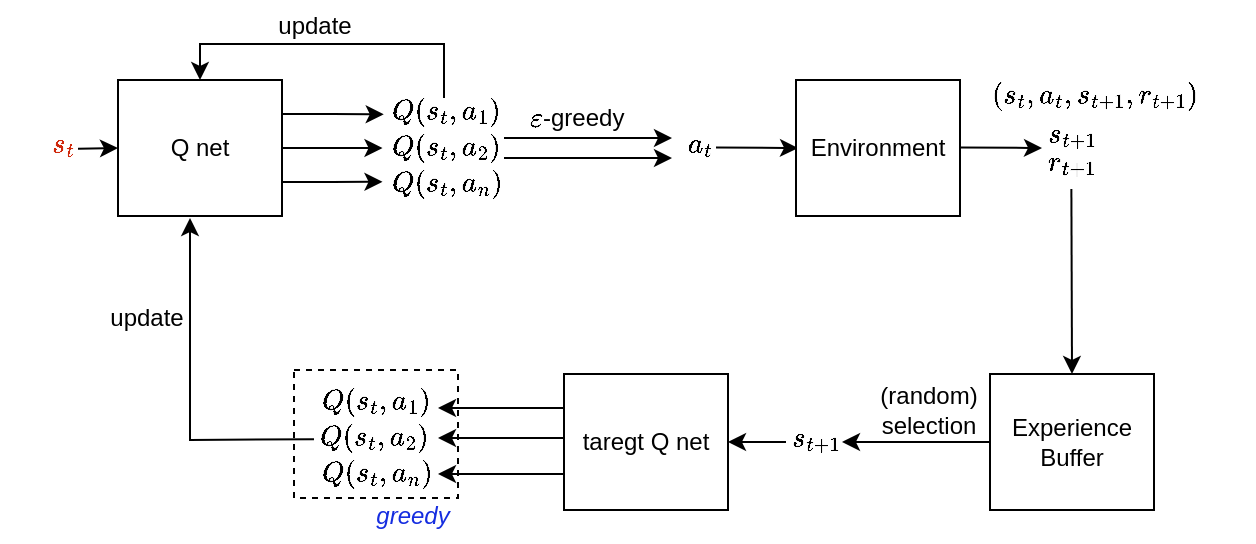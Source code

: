 <mxfile version="23.1.2" type="github">
  <diagram name="Page-1" id="eUT3TotBeH0gQY_ODtPI">
    <mxGraphModel dx="735" dy="604" grid="0" gridSize="10" guides="1" tooltips="1" connect="1" arrows="1" fold="1" page="1" pageScale="1" pageWidth="827" pageHeight="1169" math="1" shadow="0">
      <root>
        <mxCell id="0" />
        <mxCell id="1" parent="0" />
        <mxCell id="1NA7Qt4Q6Ns7mwMYtdbk-1" value="&lt;font color=&quot;#cf290c&quot;&gt;$$s_t$$&lt;/font&gt;" style="text;html=1;align=center;verticalAlign=middle;resizable=0;points=[];autosize=1;strokeColor=none;fillColor=none;" vertex="1" parent="1">
          <mxGeometry x="55" y="151" width="61" height="26" as="geometry" />
        </mxCell>
        <mxCell id="1NA7Qt4Q6Ns7mwMYtdbk-4" value="" style="endArrow=classic;html=1;rounded=0;" edge="1" parent="1">
          <mxGeometry width="50" height="50" relative="1" as="geometry">
            <mxPoint x="94.0" y="166.417" as="sourcePoint" />
            <mxPoint x="114" y="166" as="targetPoint" />
          </mxGeometry>
        </mxCell>
        <mxCell id="1NA7Qt4Q6Ns7mwMYtdbk-9" style="edgeStyle=orthogonalEdgeStyle;rounded=0;orthogonalLoop=1;jettySize=auto;html=1;exitX=1;exitY=0.25;exitDx=0;exitDy=0;" edge="1" parent="1" source="1NA7Qt4Q6Ns7mwMYtdbk-5">
          <mxGeometry relative="1" as="geometry">
            <mxPoint x="246.875" y="149.125" as="targetPoint" />
          </mxGeometry>
        </mxCell>
        <mxCell id="1NA7Qt4Q6Ns7mwMYtdbk-10" style="edgeStyle=orthogonalEdgeStyle;rounded=0;orthogonalLoop=1;jettySize=auto;html=1;" edge="1" parent="1" source="1NA7Qt4Q6Ns7mwMYtdbk-5">
          <mxGeometry relative="1" as="geometry">
            <mxPoint x="246.25" y="166.0" as="targetPoint" />
          </mxGeometry>
        </mxCell>
        <mxCell id="1NA7Qt4Q6Ns7mwMYtdbk-11" style="edgeStyle=orthogonalEdgeStyle;rounded=0;orthogonalLoop=1;jettySize=auto;html=1;exitX=1;exitY=0.75;exitDx=0;exitDy=0;" edge="1" parent="1" source="1NA7Qt4Q6Ns7mwMYtdbk-5">
          <mxGeometry relative="1" as="geometry">
            <mxPoint x="246.25" y="182.875" as="targetPoint" />
          </mxGeometry>
        </mxCell>
        <mxCell id="1NA7Qt4Q6Ns7mwMYtdbk-5" value="Q net" style="rounded=0;whiteSpace=wrap;html=1;" vertex="1" parent="1">
          <mxGeometry x="114" y="132" width="82" height="68" as="geometry" />
        </mxCell>
        <mxCell id="1NA7Qt4Q6Ns7mwMYtdbk-12" value="$$Q(s_t, a_1)$$" style="text;html=1;align=center;verticalAlign=middle;resizable=0;points=[];autosize=1;strokeColor=none;fillColor=none;" vertex="1" parent="1">
          <mxGeometry x="225" y="135" width="105" height="26" as="geometry" />
        </mxCell>
        <mxCell id="1NA7Qt4Q6Ns7mwMYtdbk-13" value="$$Q(s_t, a_2)$$" style="text;html=1;align=center;verticalAlign=middle;resizable=0;points=[];autosize=1;strokeColor=none;fillColor=none;" vertex="1" parent="1">
          <mxGeometry x="225" y="153" width="105" height="26" as="geometry" />
        </mxCell>
        <mxCell id="1NA7Qt4Q6Ns7mwMYtdbk-14" value="$$Q(s_t, a_n)$$" style="text;html=1;align=center;verticalAlign=middle;resizable=0;points=[];autosize=1;strokeColor=none;fillColor=none;" vertex="1" parent="1">
          <mxGeometry x="225" y="171" width="105" height="26" as="geometry" />
        </mxCell>
        <mxCell id="1NA7Qt4Q6Ns7mwMYtdbk-17" value="" style="endArrow=classic;html=1;rounded=0;entryX=0.5;entryY=0;entryDx=0;entryDy=0;" edge="1" parent="1" target="1NA7Qt4Q6Ns7mwMYtdbk-5">
          <mxGeometry width="50" height="50" relative="1" as="geometry">
            <mxPoint x="277" y="141" as="sourcePoint" />
            <mxPoint x="155" y="108" as="targetPoint" />
            <Array as="points">
              <mxPoint x="277" y="114" />
              <mxPoint x="217" y="114" />
              <mxPoint x="155" y="114" />
            </Array>
          </mxGeometry>
        </mxCell>
        <mxCell id="1NA7Qt4Q6Ns7mwMYtdbk-18" value="update" style="text;html=1;align=center;verticalAlign=middle;resizable=0;points=[];autosize=1;strokeColor=none;fillColor=none;" vertex="1" parent="1">
          <mxGeometry x="184" y="92" width="55" height="26" as="geometry" />
        </mxCell>
        <mxCell id="1NA7Qt4Q6Ns7mwMYtdbk-21" value="" style="endArrow=classic;html=1;rounded=0;" edge="1" parent="1">
          <mxGeometry width="50" height="50" relative="1" as="geometry">
            <mxPoint x="307" y="161" as="sourcePoint" />
            <mxPoint x="391" y="161" as="targetPoint" />
          </mxGeometry>
        </mxCell>
        <mxCell id="1NA7Qt4Q6Ns7mwMYtdbk-22" value="" style="endArrow=classic;html=1;rounded=0;" edge="1" parent="1">
          <mxGeometry width="50" height="50" relative="1" as="geometry">
            <mxPoint x="307" y="171" as="sourcePoint" />
            <mxPoint x="391" y="171" as="targetPoint" />
          </mxGeometry>
        </mxCell>
        <mxCell id="1NA7Qt4Q6Ns7mwMYtdbk-26" value="`\epsilon`-greedy" style="text;html=1;align=center;verticalAlign=middle;resizable=0;points=[];autosize=1;strokeColor=none;fillColor=none;" vertex="1" parent="1">
          <mxGeometry x="289" y="138" width="108" height="26" as="geometry" />
        </mxCell>
        <mxCell id="1NA7Qt4Q6Ns7mwMYtdbk-28" value="$$a_t$$" style="text;html=1;align=center;verticalAlign=middle;resizable=0;points=[];autosize=1;strokeColor=none;fillColor=none;" vertex="1" parent="1">
          <mxGeometry x="374" y="151" width="61" height="26" as="geometry" />
        </mxCell>
        <mxCell id="1NA7Qt4Q6Ns7mwMYtdbk-30" value="" style="endArrow=classic;html=1;rounded=0;" edge="1" parent="1">
          <mxGeometry width="50" height="50" relative="1" as="geometry">
            <mxPoint x="413" y="165.69" as="sourcePoint" />
            <mxPoint x="454" y="166" as="targetPoint" />
          </mxGeometry>
        </mxCell>
        <mxCell id="1NA7Qt4Q6Ns7mwMYtdbk-31" value="Environment" style="rounded=0;whiteSpace=wrap;html=1;" vertex="1" parent="1">
          <mxGeometry x="453" y="132" width="82" height="68" as="geometry" />
        </mxCell>
        <mxCell id="1NA7Qt4Q6Ns7mwMYtdbk-32" value="" style="endArrow=classic;html=1;rounded=0;" edge="1" parent="1">
          <mxGeometry width="50" height="50" relative="1" as="geometry">
            <mxPoint x="535" y="165.69" as="sourcePoint" />
            <mxPoint x="576" y="166" as="targetPoint" />
          </mxGeometry>
        </mxCell>
        <mxCell id="1NA7Qt4Q6Ns7mwMYtdbk-33" value="`s_{t+1}`&lt;br&gt;`r_{t+1}`" style="text;html=1;align=center;verticalAlign=middle;resizable=0;points=[];autosize=1;strokeColor=none;fillColor=none;" vertex="1" parent="1">
          <mxGeometry x="559" y="145.5" width="64" height="41" as="geometry" />
        </mxCell>
        <mxCell id="1NA7Qt4Q6Ns7mwMYtdbk-34" value="" style="endArrow=classic;html=1;rounded=0;" edge="1" parent="1">
          <mxGeometry width="50" height="50" relative="1" as="geometry">
            <mxPoint x="590.69" y="186.5" as="sourcePoint" />
            <mxPoint x="591" y="279" as="targetPoint" />
          </mxGeometry>
        </mxCell>
        <mxCell id="1NA7Qt4Q6Ns7mwMYtdbk-35" value="`(s_t, a_t, s_{t+1}, r_{t+1})`" style="text;html=1;align=center;verticalAlign=middle;resizable=0;points=[];autosize=1;strokeColor=none;fillColor=none;" vertex="1" parent="1">
          <mxGeometry x="522" y="127" width="160" height="26" as="geometry" />
        </mxCell>
        <mxCell id="1NA7Qt4Q6Ns7mwMYtdbk-37" style="edgeStyle=orthogonalEdgeStyle;rounded=0;orthogonalLoop=1;jettySize=auto;html=1;exitX=0;exitY=0.5;exitDx=0;exitDy=0;" edge="1" parent="1" source="1NA7Qt4Q6Ns7mwMYtdbk-36">
          <mxGeometry relative="1" as="geometry">
            <mxPoint x="476" y="313" as="targetPoint" />
          </mxGeometry>
        </mxCell>
        <mxCell id="1NA7Qt4Q6Ns7mwMYtdbk-36" value="Experience Buffer" style="rounded=0;whiteSpace=wrap;html=1;" vertex="1" parent="1">
          <mxGeometry x="550" y="279" width="82" height="68" as="geometry" />
        </mxCell>
        <mxCell id="1NA7Qt4Q6Ns7mwMYtdbk-38" value="(random) &lt;br&gt;selection" style="text;html=1;align=center;verticalAlign=middle;resizable=0;points=[];autosize=1;strokeColor=none;fillColor=none;" vertex="1" parent="1">
          <mxGeometry x="485" y="276" width="67" height="41" as="geometry" />
        </mxCell>
        <mxCell id="1NA7Qt4Q6Ns7mwMYtdbk-39" value="$$s_{t+1}$$" style="text;html=1;align=center;verticalAlign=middle;resizable=0;points=[];autosize=1;strokeColor=none;fillColor=none;" vertex="1" parent="1">
          <mxGeometry x="422" y="298" width="82" height="26" as="geometry" />
        </mxCell>
        <mxCell id="1NA7Qt4Q6Ns7mwMYtdbk-43" value="taregt Q net" style="rounded=0;whiteSpace=wrap;html=1;flipH=1;flipV=1;" vertex="1" parent="1">
          <mxGeometry x="337" y="279" width="82" height="68" as="geometry" />
        </mxCell>
        <mxCell id="1NA7Qt4Q6Ns7mwMYtdbk-62" value="" style="group" vertex="1" connectable="0" parent="1">
          <mxGeometry x="189" y="277" width="106" height="86" as="geometry" />
        </mxCell>
        <mxCell id="1NA7Qt4Q6Ns7mwMYtdbk-56" value="" style="rounded=0;whiteSpace=wrap;html=1;dashed=1;" vertex="1" parent="1NA7Qt4Q6Ns7mwMYtdbk-62">
          <mxGeometry x="13" width="82" height="64" as="geometry" />
        </mxCell>
        <mxCell id="1NA7Qt4Q6Ns7mwMYtdbk-53" value="$$Q(s_t, a_1)$$" style="text;html=1;align=center;verticalAlign=middle;resizable=0;points=[];autosize=1;strokeColor=none;fillColor=none;" vertex="1" parent="1NA7Qt4Q6Ns7mwMYtdbk-62">
          <mxGeometry x="1" y="3" width="105" height="26" as="geometry" />
        </mxCell>
        <mxCell id="1NA7Qt4Q6Ns7mwMYtdbk-54" value="$$Q(s_t, a_2)$$" style="text;html=1;align=center;verticalAlign=middle;resizable=0;points=[];autosize=1;strokeColor=none;fillColor=none;" vertex="1" parent="1NA7Qt4Q6Ns7mwMYtdbk-62">
          <mxGeometry y="21" width="105" height="26" as="geometry" />
        </mxCell>
        <mxCell id="1NA7Qt4Q6Ns7mwMYtdbk-55" value="$$Q(s_t, a_n)$$" style="text;html=1;align=center;verticalAlign=middle;resizable=0;points=[];autosize=1;strokeColor=none;fillColor=none;" vertex="1" parent="1NA7Qt4Q6Ns7mwMYtdbk-62">
          <mxGeometry x="1" y="39" width="105" height="26" as="geometry" />
        </mxCell>
        <mxCell id="1NA7Qt4Q6Ns7mwMYtdbk-57" value="&lt;font color=&quot;#152de0&quot;&gt;&lt;i&gt;greedy&lt;/i&gt;&lt;/font&gt;" style="text;html=1;align=center;verticalAlign=middle;resizable=0;points=[];autosize=1;strokeColor=none;fillColor=none;" vertex="1" parent="1NA7Qt4Q6Ns7mwMYtdbk-62">
          <mxGeometry x="44" y="60" width="55" height="26" as="geometry" />
        </mxCell>
        <mxCell id="1NA7Qt4Q6Ns7mwMYtdbk-63" style="edgeStyle=orthogonalEdgeStyle;rounded=0;orthogonalLoop=1;jettySize=auto;html=1;exitX=0;exitY=0.25;exitDx=0;exitDy=0;" edge="1" parent="1" source="1NA7Qt4Q6Ns7mwMYtdbk-43">
          <mxGeometry relative="1" as="geometry">
            <mxPoint x="274" y="296" as="targetPoint" />
          </mxGeometry>
        </mxCell>
        <mxCell id="1NA7Qt4Q6Ns7mwMYtdbk-64" style="edgeStyle=orthogonalEdgeStyle;rounded=0;orthogonalLoop=1;jettySize=auto;html=1;exitX=0;exitY=0.25;exitDx=0;exitDy=0;" edge="1" parent="1">
          <mxGeometry relative="1" as="geometry">
            <mxPoint x="337" y="311" as="sourcePoint" />
            <mxPoint x="274" y="311" as="targetPoint" />
          </mxGeometry>
        </mxCell>
        <mxCell id="1NA7Qt4Q6Ns7mwMYtdbk-65" style="edgeStyle=orthogonalEdgeStyle;rounded=0;orthogonalLoop=1;jettySize=auto;html=1;exitX=0;exitY=0.25;exitDx=0;exitDy=0;" edge="1" parent="1">
          <mxGeometry relative="1" as="geometry">
            <mxPoint x="337" y="329" as="sourcePoint" />
            <mxPoint x="274" y="329" as="targetPoint" />
          </mxGeometry>
        </mxCell>
        <mxCell id="1NA7Qt4Q6Ns7mwMYtdbk-66" style="edgeStyle=orthogonalEdgeStyle;rounded=0;orthogonalLoop=1;jettySize=auto;html=1;" edge="1" parent="1">
          <mxGeometry relative="1" as="geometry">
            <mxPoint x="448" y="313" as="sourcePoint" />
            <mxPoint x="419" y="312.69" as="targetPoint" />
          </mxGeometry>
        </mxCell>
        <mxCell id="1NA7Qt4Q6Ns7mwMYtdbk-67" value="" style="endArrow=classic;html=1;rounded=0;" edge="1" parent="1">
          <mxGeometry width="50" height="50" relative="1" as="geometry">
            <mxPoint x="212" y="311.608" as="sourcePoint" />
            <mxPoint x="150" y="201" as="targetPoint" />
            <Array as="points">
              <mxPoint x="150" y="312" />
            </Array>
          </mxGeometry>
        </mxCell>
        <mxCell id="1NA7Qt4Q6Ns7mwMYtdbk-69" value="update" style="text;html=1;align=center;verticalAlign=middle;resizable=0;points=[];autosize=1;strokeColor=none;fillColor=none;" vertex="1" parent="1">
          <mxGeometry x="100" y="238" width="55" height="26" as="geometry" />
        </mxCell>
      </root>
    </mxGraphModel>
  </diagram>
</mxfile>
